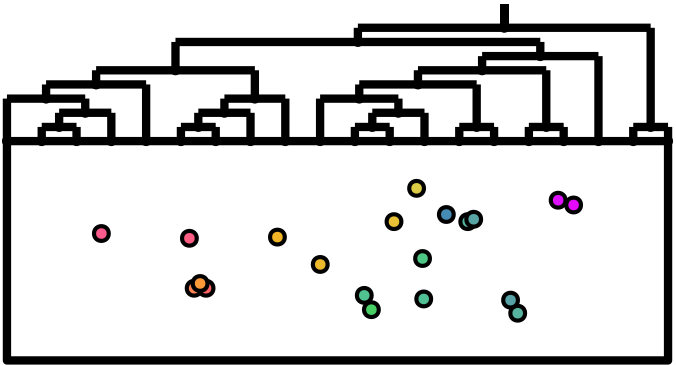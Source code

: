 <?xml version="1.0"?>
<!DOCTYPE ipe SYSTEM "ipe.dtd">
<ipe version="70218">
<ipestyle name="alpha-values">
<opacity name="255" value="1"/>
</ipestyle>
<ipestyle name="paper-size">
<layout paper="1000 1000" origin="0 0" frame="1000 1000"/>
</ipestyle>
<ipestyle name="marks">
<symbol name="mark/fdisk(sx)" transformations="translations">
<path fill="sym-stroke">
0.6 0 0 0.6 0 0 e
</path>
</symbol>
</ipestyle>
<page>
<layer name="alpha"/>
<view layers="alpha" active="alpha"/>
<path layer="alpha" matrix="17 0 0 17 243.667 209.707" stroke="0" pen="3" opacity="255" stroke-opacity="opaque">
0.770781 5.12091 m
14.7708 5.12091 l
14.7708 9.76574 l
0.770781 9.76574 l
0.770781 5.12091 l
h
</path>
<path matrix="17 0 0 17 243.667 209.707" stroke="0" pen="3" opacity="255" stroke-opacity="opaque">
11.3024 12.1657 m
11.3024 12.6657 l
</path>
<path matrix="17 0 0 17 243.667 209.707" stroke="0" pen="3" opacity="255" stroke-opacity="opaque">
11.3024 12.1657 m
11.3024 12.6657 l
</path>
<path matrix="17 0 0 17 243.667 209.707" stroke="0" pen="3" opacity="255" stroke-opacity="opaque">
1.50762 10.0657 m
2.24447 10.0657 l
</path>
<path matrix="17 0 0 17 243.667 209.707" stroke="0" pen="3" opacity="255" stroke-opacity="opaque">
1.50762 9.76574 m
1.50762 10.0657 l
</path>
<path matrix="17 0 0 17 243.667 209.707" stroke="0" pen="3" opacity="255" stroke-opacity="opaque">
2.24447 9.76574 m
2.24447 10.0657 l
</path>
<path matrix="17 0 0 17 243.667 209.707" stroke="0" pen="3" opacity="255" stroke-opacity="opaque">
11.3024 12.1657 m
11.3024 12.6657 l
</path>
<path matrix="17 0 0 17 243.667 209.707" stroke="0" pen="3" opacity="255" stroke-opacity="opaque">
11.3024 12.1657 m
11.3024 12.6657 l
</path>
<path matrix="17 0 0 17 243.667 209.707" stroke="0" pen="3" opacity="255" stroke-opacity="opaque">
1.87604 10.3657 m
2.98131 10.3657 l
</path>
<path matrix="17 0 0 17 243.667 209.707" stroke="0" pen="3" opacity="255" stroke-opacity="opaque">
1.87604 10.0657 m
1.87604 10.3657 l
</path>
<path matrix="17 0 0 17 243.667 209.707" stroke="0" pen="3" opacity="255" stroke-opacity="opaque">
2.98131 9.76574 m
2.98131 10.3657 l
</path>
<path matrix="17 0 0 17 243.667 209.707" stroke="0" pen="3" opacity="255" stroke-opacity="opaque">
11.3024 12.1657 m
11.3024 12.6657 l
</path>
<path matrix="17 0 0 17 243.667 209.707" stroke="0" pen="3" opacity="255" stroke-opacity="opaque">
11.3024 12.1657 m
11.3024 12.6657 l
</path>
<path matrix="17 0 0 17 243.667 209.707" stroke="0" pen="3" opacity="255" stroke-opacity="opaque">
2.42868 10.6657 m
0.770781 10.6657 l
</path>
<path matrix="17 0 0 17 243.667 209.707" stroke="0" pen="3" opacity="255" stroke-opacity="opaque">
2.42868 10.3657 m
2.42868 10.6657 l
</path>
<path matrix="17 0 0 17 243.667 209.707" stroke="0" pen="3" opacity="255" stroke-opacity="opaque">
0.770781 9.76574 m
0.770781 10.6657 l
</path>
<path matrix="17 0 0 17 243.667 209.707" stroke="0" pen="3" opacity="255" stroke-opacity="opaque">
11.3024 12.1657 m
11.3024 12.6657 l
</path>
<path matrix="17 0 0 17 243.667 209.707" stroke="0" pen="3" opacity="255" stroke-opacity="opaque">
11.3024 12.1657 m
11.3024 12.6657 l
</path>
<path matrix="17 0 0 17 243.667 209.707" stroke="0" pen="3" opacity="255" stroke-opacity="opaque">
1.59973 10.9657 m
3.71815 10.9657 l
</path>
<path matrix="17 0 0 17 243.667 209.707" stroke="0" pen="3" opacity="255" stroke-opacity="opaque">
1.59973 10.6657 m
1.59973 10.9657 l
</path>
<path matrix="17 0 0 17 243.667 209.707" stroke="0" pen="3" opacity="255" stroke-opacity="opaque">
3.71815 9.76574 m
3.71815 10.9657 l
</path>
<path matrix="17 0 0 17 243.667 209.707" stroke="0" pen="3" opacity="255" stroke-opacity="opaque">
11.3024 12.1657 m
11.3024 12.6657 l
</path>
<path matrix="17 0 0 17 243.667 209.707" stroke="0" pen="3" opacity="255" stroke-opacity="opaque">
11.3024 12.1657 m
11.3024 12.6657 l
</path>
<path matrix="17 0 0 17 243.667 209.707" stroke="0" pen="3" opacity="255" stroke-opacity="opaque">
11.3024 12.1657 m
11.3024 12.6657 l
</path>
<path matrix="17 0 0 17 243.667 209.707" stroke="0" pen="3" opacity="255" stroke-opacity="opaque">
4.45499 10.0657 m
5.19183 10.0657 l
</path>
<path matrix="17 0 0 17 243.667 209.707" stroke="0" pen="3" opacity="255" stroke-opacity="opaque">
4.45499 9.76574 m
4.45499 10.0657 l
</path>
<path matrix="17 0 0 17 243.667 209.707" stroke="0" pen="3" opacity="255" stroke-opacity="opaque">
5.19183 9.76574 m
5.19183 10.0657 l
</path>
<path matrix="17 0 0 17 243.667 209.707" stroke="0" pen="3" opacity="255" stroke-opacity="opaque">
11.3024 12.1657 m
11.3024 12.6657 l
</path>
<path matrix="17 0 0 17 243.667 209.707" stroke="0" pen="3" opacity="255" stroke-opacity="opaque">
11.3024 12.1657 m
11.3024 12.6657 l
</path>
<path matrix="17 0 0 17 243.667 209.707" stroke="0" pen="3" opacity="255" stroke-opacity="opaque">
4.82341 10.3657 m
5.92868 10.3657 l
</path>
<path matrix="17 0 0 17 243.667 209.707" stroke="0" pen="3" opacity="255" stroke-opacity="opaque">
4.82341 10.0657 m
4.82341 10.3657 l
</path>
<path matrix="17 0 0 17 243.667 209.707" stroke="0" pen="3" opacity="255" stroke-opacity="opaque">
5.92868 9.76574 m
5.92868 10.3657 l
</path>
<path matrix="17 0 0 17 243.667 209.707" stroke="0" pen="3" opacity="255" stroke-opacity="opaque">
11.3024 12.1657 m
11.3024 12.6657 l
</path>
<path matrix="17 0 0 17 243.667 209.707" stroke="0" pen="3" opacity="255" stroke-opacity="opaque">
11.3024 12.1657 m
11.3024 12.6657 l
</path>
<path matrix="17 0 0 17 243.667 209.707" stroke="0" pen="3" opacity="255" stroke-opacity="opaque">
5.37604 10.6657 m
6.66552 10.6657 l
</path>
<path matrix="17 0 0 17 243.667 209.707" stroke="0" pen="3" opacity="255" stroke-opacity="opaque">
5.37604 10.3657 m
5.37604 10.6657 l
</path>
<path matrix="17 0 0 17 243.667 209.707" stroke="0" pen="3" opacity="255" stroke-opacity="opaque">
6.66552 9.76574 m
6.66552 10.6657 l
</path>
<path matrix="17 0 0 17 243.667 209.707" stroke="0" pen="3" opacity="255" stroke-opacity="opaque">
11.3024 12.1657 m
11.3024 12.6657 l
</path>
<path matrix="17 0 0 17 243.667 209.707" stroke="0" pen="3" opacity="255" stroke-opacity="opaque">
2.65894 11.2657 m
6.02078 11.2657 l
</path>
<path matrix="17 0 0 17 243.667 209.707" stroke="0" pen="3" opacity="255" stroke-opacity="opaque">
2.65894 10.9657 m
2.65894 11.2657 l
</path>
<path matrix="17 0 0 17 243.667 209.707" stroke="0" pen="3" opacity="255" stroke-opacity="opaque">
6.02078 10.6657 m
6.02078 11.2657 l
</path>
<path matrix="17 0 0 17 243.667 209.707" stroke="0" pen="3" opacity="255" stroke-opacity="opaque">
11.3024 12.1657 m
11.3024 12.6657 l
</path>
<path matrix="17 0 0 17 243.667 209.707" stroke="0" pen="3" opacity="255" stroke-opacity="opaque">
11.3024 12.1657 m
11.3024 12.6657 l
</path>
<path matrix="17 0 0 17 243.667 209.707" stroke="0" pen="3" opacity="255" stroke-opacity="opaque">
11.3024 12.1657 m
11.3024 12.6657 l
</path>
<path matrix="17 0 0 17 243.667 209.707" stroke="0" pen="3" opacity="255" stroke-opacity="opaque">
11.3024 12.1657 m
11.3024 12.6657 l
</path>
<path matrix="17 0 0 17 243.667 209.707" stroke="0" pen="3" opacity="255" stroke-opacity="opaque">
11.3024 12.1657 m
11.3024 12.6657 l
</path>
<path matrix="17 0 0 17 243.667 209.707" stroke="0" pen="3" opacity="255" stroke-opacity="opaque">
8.1392 10.0657 m
8.87604 10.0657 l
</path>
<path matrix="17 0 0 17 243.667 209.707" stroke="0" pen="3" opacity="255" stroke-opacity="opaque">
8.1392 9.76574 m
8.1392 10.0657 l
</path>
<path matrix="17 0 0 17 243.667 209.707" stroke="0" pen="3" opacity="255" stroke-opacity="opaque">
8.87604 9.76574 m
8.87604 10.0657 l
</path>
<path matrix="17 0 0 17 243.667 209.707" stroke="0" pen="3" opacity="255" stroke-opacity="opaque">
11.3024 12.1657 m
11.3024 12.6657 l
</path>
<path matrix="17 0 0 17 243.667 209.707" stroke="0" pen="3" opacity="255" stroke-opacity="opaque">
9.61289 10.3657 m
8.50762 10.3657 l
</path>
<path matrix="17 0 0 17 243.667 209.707" stroke="0" pen="3" opacity="255" stroke-opacity="opaque">
9.61289 9.76574 m
9.61289 10.3657 l
</path>
<path matrix="17 0 0 17 243.667 209.707" stroke="0" pen="3" opacity="255" stroke-opacity="opaque">
8.50762 10.0657 m
8.50762 10.3657 l
</path>
<path matrix="17 0 0 17 243.667 209.707" stroke="0" pen="3" opacity="255" stroke-opacity="opaque">
11.3024 12.1657 m
11.3024 12.6657 l
</path>
<path matrix="17 0 0 17 243.667 209.707" stroke="0" pen="3" opacity="255" stroke-opacity="opaque">
7.40236 10.6657 m
9.06025 10.6657 l
</path>
<path matrix="17 0 0 17 243.667 209.707" stroke="0" pen="3" opacity="255" stroke-opacity="opaque">
7.40236 9.76574 m
7.40236 10.6657 l
</path>
<path matrix="17 0 0 17 243.667 209.707" stroke="0" pen="3" opacity="255" stroke-opacity="opaque">
9.06025 10.3657 m
9.06025 10.6657 l
</path>
<path matrix="17 0 0 17 243.667 209.707" stroke="0" pen="3" opacity="255" stroke-opacity="opaque">
11.3024 12.1657 m
11.3024 12.6657 l
</path>
<path matrix="17 0 0 17 243.667 209.707" stroke="0" pen="3" opacity="255" stroke-opacity="opaque">
11.3024 12.1657 m
11.3024 12.6657 l
</path>
<path matrix="17 0 0 17 243.667 209.707" stroke="0" pen="3" opacity="255" stroke-opacity="opaque">
11.3024 12.1657 m
11.3024 12.6657 l
</path>
<path matrix="17 0 0 17 243.667 209.707" stroke="0" pen="3" opacity="255" stroke-opacity="opaque">
10.3497 10.0657 m
11.0866 10.0657 l
</path>
<path matrix="17 0 0 17 243.667 209.707" stroke="0" pen="3" opacity="255" stroke-opacity="opaque">
10.3497 9.76574 m
10.3497 10.0657 l
</path>
<path matrix="17 0 0 17 243.667 209.707" stroke="0" pen="3" opacity="255" stroke-opacity="opaque">
11.0866 9.76574 m
11.0866 10.0657 l
</path>
<path matrix="17 0 0 17 243.667 209.707" stroke="0" pen="3" opacity="255" stroke-opacity="opaque">
11.3024 12.1657 m
11.3024 12.6657 l
</path>
<path matrix="17 0 0 17 243.667 209.707" stroke="0" pen="3" opacity="255" stroke-opacity="opaque">
8.23131 10.9657 m
10.7181 10.9657 l
</path>
<path matrix="17 0 0 17 243.667 209.707" stroke="0" pen="3" opacity="255" stroke-opacity="opaque">
8.23131 10.6657 m
8.23131 10.9657 l
</path>
<path matrix="17 0 0 17 243.667 209.707" stroke="0" pen="3" opacity="255" stroke-opacity="opaque">
10.7181 10.0657 m
10.7181 10.9657 l
</path>
<path matrix="17 0 0 17 243.667 209.707" stroke="0" pen="3" opacity="255" stroke-opacity="opaque">
11.3024 12.1657 m
11.3024 12.6657 l
</path>
<path matrix="17 0 0 17 243.667 209.707" stroke="0" pen="3" opacity="255" stroke-opacity="opaque">
11.3024 12.1657 m
11.3024 12.6657 l
</path>
<path matrix="17 0 0 17 243.667 209.707" stroke="0" pen="3" opacity="255" stroke-opacity="opaque">
11.3024 12.1657 m
11.3024 12.6657 l
</path>
<path matrix="17 0 0 17 243.667 209.707" stroke="0" pen="3" opacity="255" stroke-opacity="opaque">
11.8234 10.0657 m
12.5603 10.0657 l
</path>
<path matrix="17 0 0 17 243.667 209.707" stroke="0" pen="3" opacity="255" stroke-opacity="opaque">
11.8234 9.76574 m
11.8234 10.0657 l
</path>
<path matrix="17 0 0 17 243.667 209.707" stroke="0" pen="3" opacity="255" stroke-opacity="opaque">
12.5603 9.76574 m
12.5603 10.0657 l
</path>
<path matrix="17 0 0 17 243.667 209.707" stroke="0" pen="3" opacity="255" stroke-opacity="opaque">
11.3024 12.1657 m
11.3024 12.6657 l
</path>
<path matrix="17 0 0 17 243.667 209.707" stroke="0" pen="3" opacity="255" stroke-opacity="opaque">
9.47473 11.2657 m
12.1918 11.2657 l
</path>
<path matrix="17 0 0 17 243.667 209.707" stroke="0" pen="3" opacity="255" stroke-opacity="opaque">
9.47473 10.9657 m
9.47473 11.2657 l
</path>
<path matrix="17 0 0 17 243.667 209.707" stroke="0" pen="3" opacity="255" stroke-opacity="opaque">
12.1918 10.0657 m
12.1918 11.2657 l
</path>
<path matrix="17 0 0 17 243.667 209.707" stroke="0" pen="3" opacity="255" stroke-opacity="opaque">
11.3024 12.1657 m
11.3024 12.6657 l
</path>
<path matrix="17 0 0 17 243.667 209.707" stroke="0" pen="3" opacity="255" stroke-opacity="opaque">
11.3024 12.1657 m
11.3024 12.6657 l
</path>
<path matrix="17 0 0 17 243.667 209.707" stroke="0" pen="3" opacity="255" stroke-opacity="opaque">
10.8333 11.5657 m
13.2971 11.5657 l
</path>
<path matrix="17 0 0 17 243.667 209.707" stroke="0" pen="3" opacity="255" stroke-opacity="opaque">
10.8333 11.2657 m
10.8333 11.5657 l
</path>
<path matrix="17 0 0 17 243.667 209.707" stroke="0" pen="3" opacity="255" stroke-opacity="opaque">
13.2971 9.76574 m
13.2971 11.5657 l
</path>
<path matrix="17 0 0 17 243.667 209.707" stroke="0" pen="3" opacity="255" stroke-opacity="opaque">
11.3024 12.1657 m
11.3024 12.6657 l
</path>
<path matrix="17 0 0 17 243.667 209.707" stroke="0" pen="3" opacity="255" stroke-opacity="opaque">
4.33986 11.8657 m
12.0652 11.8657 l
</path>
<path matrix="17 0 0 17 243.667 209.707" stroke="0" pen="3" opacity="255" stroke-opacity="opaque">
4.33986 11.2657 m
4.33986 11.8657 l
</path>
<path matrix="17 0 0 17 243.667 209.707" stroke="0" pen="3" opacity="255" stroke-opacity="opaque">
12.0652 11.5657 m
12.0652 11.8657 l
</path>
<path matrix="17 0 0 17 243.667 209.707" stroke="0" pen="3" opacity="255" stroke-opacity="opaque">
11.3024 12.1657 m
11.3024 12.6657 l
</path>
<path matrix="17 0 0 17 243.667 209.707" stroke="0" pen="3" opacity="255" stroke-opacity="opaque">
11.3024 12.1657 m
11.3024 12.6657 l
</path>
<path matrix="17 0 0 17 243.667 209.707" stroke="0" pen="3" opacity="255" stroke-opacity="opaque">
11.3024 12.1657 m
11.3024 12.6657 l
</path>
<path matrix="17 0 0 17 243.667 209.707" stroke="0" pen="3" opacity="255" stroke-opacity="opaque">
14.0339 10.0657 m
14.7708 10.0657 l
</path>
<path matrix="17 0 0 17 243.667 209.707" stroke="0" pen="3" opacity="255" stroke-opacity="opaque">
14.0339 9.76574 m
14.0339 10.0657 l
</path>
<path matrix="17 0 0 17 243.667 209.707" stroke="0" pen="3" opacity="255" stroke-opacity="opaque">
14.7708 9.76574 m
14.7708 10.0657 l
</path>
<path matrix="17 0 0 17 243.667 209.707" stroke="0" pen="3" opacity="255" stroke-opacity="opaque">
11.3024 12.1657 m
11.3024 12.6657 l
</path>
<path matrix="17 0 0 17 243.667 209.707" stroke="0" pen="3" opacity="255" stroke-opacity="opaque">
8.20252 12.1657 m
14.4024 12.1657 l
</path>
<path matrix="17 0 0 17 243.667 209.707" stroke="0" pen="3" opacity="255" stroke-opacity="opaque">
8.20252 11.8657 m
8.20252 12.1657 l
</path>
<path matrix="17 0 0 17 243.667 209.707" stroke="0" pen="3" opacity="255" stroke-opacity="opaque">
14.4024 10.0657 m
14.4024 12.1657 l
</path>
<path matrix="17 0 0 17 243.667 209.707" stroke="0" pen="3" opacity="255" stroke-opacity="opaque">
11.3024 12.1657 m
11.3024 12.6657 l
</path>
<use matrix="17 0 0 17 243.667 209.707" name="mark/fdisk(sx)" pos="1.50762 9.76574" size="normal"/>
<use matrix="17 0 0 17 243.667 209.707" name="mark/fdisk(sx)" pos="2.24447 9.76574" size="normal"/>
<use matrix="17 0 0 17 243.667 209.707" name="mark/fdisk(sx)" pos="1.87604 10.0657" size="normal"/>
<use matrix="17 0 0 17 243.667 209.707" name="mark/fdisk(sx)" pos="2.98131 9.76574" size="normal"/>
<use matrix="17 0 0 17 243.667 209.707" name="mark/fdisk(sx)" pos="2.42868 10.3657" size="normal"/>
<use matrix="17 0 0 17 243.667 209.707" name="mark/fdisk(sx)" pos="0.770781 9.76574" size="normal"/>
<use matrix="17 0 0 17 243.667 209.707" name="mark/fdisk(sx)" pos="1.59973 10.6657" size="normal"/>
<use matrix="17 0 0 17 243.667 209.707" name="mark/fdisk(sx)" pos="3.71815 9.76574" size="normal"/>
<use matrix="17 0 0 17 243.667 209.707" name="mark/fdisk(sx)" pos="2.65894 10.9657" size="normal"/>
<use matrix="17 0 0 17 243.667 209.707" name="mark/fdisk(sx)" pos="4.45499 9.76574" size="normal"/>
<use matrix="17 0 0 17 243.667 209.707" name="mark/fdisk(sx)" pos="5.19183 9.76574" size="normal"/>
<use matrix="17 0 0 17 243.667 209.707" name="mark/fdisk(sx)" pos="4.82341 10.0657" size="normal"/>
<use matrix="17 0 0 17 243.667 209.707" name="mark/fdisk(sx)" pos="5.92868 9.76574" size="normal"/>
<use matrix="17 0 0 17 243.667 209.707" name="mark/fdisk(sx)" pos="5.37604 10.3657" size="normal"/>
<use matrix="17 0 0 17 243.667 209.707" name="mark/fdisk(sx)" pos="6.66552 9.76574" size="normal"/>
<use matrix="17 0 0 17 243.667 209.707" name="mark/fdisk(sx)" pos="6.02078 10.6657" size="normal"/>
<use matrix="17 0 0 17 243.667 209.707" name="mark/fdisk(sx)" pos="4.33986 11.2657" size="normal"/>
<use matrix="17 0 0 17 243.667 209.707" name="mark/fdisk(sx)" pos="7.40236 9.76574" size="normal"/>
<use matrix="17 0 0 17 243.667 209.707" name="mark/fdisk(sx)" pos="9.61289 9.76574" size="normal"/>
<use matrix="17 0 0 17 243.667 209.707" name="mark/fdisk(sx)" pos="8.1392 9.76574" size="normal"/>
<use matrix="17 0 0 17 243.667 209.707" name="mark/fdisk(sx)" pos="8.87604 9.76574" size="normal"/>
<use matrix="17 0 0 17 243.667 209.707" name="mark/fdisk(sx)" pos="8.50762 10.0657" size="normal"/>
<use matrix="17 0 0 17 243.667 209.707" name="mark/fdisk(sx)" pos="9.06025 10.3657" size="normal"/>
<use matrix="17 0 0 17 243.667 209.707" name="mark/fdisk(sx)" pos="8.23131 10.6657" size="normal"/>
<use matrix="17 0 0 17 243.667 209.707" name="mark/fdisk(sx)" pos="10.3497 9.76574" size="normal"/>
<use matrix="17 0 0 17 243.667 209.707" name="mark/fdisk(sx)" pos="11.0866 9.76574" size="normal"/>
<use matrix="17 0 0 17 243.667 209.707" name="mark/fdisk(sx)" pos="10.7181 10.0657" size="normal"/>
<use matrix="17 0 0 17 243.667 209.707" name="mark/fdisk(sx)" pos="9.47473 10.9657" size="normal"/>
<use matrix="17 0 0 17 243.667 209.707" name="mark/fdisk(sx)" pos="11.8234 9.76574" size="normal"/>
<use matrix="17 0 0 17 243.667 209.707" name="mark/fdisk(sx)" pos="12.5603 9.76574" size="normal"/>
<use matrix="17 0 0 17 243.667 209.707" name="mark/fdisk(sx)" pos="12.1918 10.0657" size="normal"/>
<use matrix="17 0 0 17 243.667 209.707" name="mark/fdisk(sx)" pos="10.8333 11.2657" size="normal"/>
<use matrix="17 0 0 17 243.667 209.707" name="mark/fdisk(sx)" pos="13.2971 9.76574" size="normal"/>
<use matrix="17 0 0 17 243.667 209.707" name="mark/fdisk(sx)" pos="12.0652 11.5657" size="normal"/>
<use matrix="17 0 0 17 243.667 209.707" name="mark/fdisk(sx)" pos="8.20252 11.8657" size="normal"/>
<use matrix="17 0 0 17 243.667 209.707" name="mark/fdisk(sx)" pos="14.0339 9.76574" size="normal"/>
<use matrix="17 0 0 17 243.667 209.707" name="mark/fdisk(sx)" pos="14.7708 9.76574" size="normal"/>
<use matrix="17 0 0 17 243.667 209.707" name="mark/fdisk(sx)" pos="14.4024 10.0657" size="normal"/>
<use matrix="17 0 0 17 243.667 209.707" name="mark/fdisk(sx)" pos="11.3024 12.1657" size="normal"/>
<path matrix="17 0 0 17 243.667 209.707" stroke="0" pen="3" opacity="255" stroke-opacity="opaque">
0.111803 0 0 0.111803 2.77078 7.80856 e
</path>
<path matrix="17 0 0 17 243.667 209.707" fill="1 0.352 0.549" opacity="255" stroke-opacity="opaque">
0.111803 0 0 0.111803 2.77078 7.80856 e
</path>
<path matrix="17 0 0 17 243.667 209.707" stroke="0" pen="3" opacity="255" stroke-opacity="opaque">
0.111803 0 0 0.111803 4.63476 7.70781 e
</path>
<path matrix="17 0 0 17 243.667 209.707" fill="1 0.364 0.505" opacity="255" stroke-opacity="opaque">
0.111803 0 0 0.111803 4.63476 7.70781 e
</path>
<path matrix="17 0 0 17 243.667 209.707" stroke="0" pen="3" opacity="255" stroke-opacity="opaque">
0.111803 0 0 0.111803 4.98741 6.64987 e
</path>
<path matrix="17 0 0 17 243.667 209.707" fill="1 0.384 0.392" opacity="255" stroke-opacity="opaque">
0.111803 0 0 0.111803 4.98741 6.64987 e
</path>
<path matrix="17 0 0 17 243.667 209.707" stroke="0" pen="3" opacity="255" stroke-opacity="opaque">
0.111803 0 0 0.111803 4.73552 6.64987 e
</path>
<path matrix="17 0 0 17 243.667 209.707" fill="1 0.513 0.329" opacity="255" stroke-opacity="opaque">
0.111803 0 0 0.111803 4.73552 6.64987 e
</path>
<path matrix="17 0 0 17 243.667 209.707" stroke="0" pen="3" opacity="255" stroke-opacity="opaque">
0.111803 0 0 0.111803 4.86146 6.75063 e
</path>
<path matrix="17 0 0 17 243.667 209.707" fill="1 0.603 0.223" opacity="255" stroke-opacity="opaque">
0.111803 0 0 0.111803 4.86146 6.75063 e
</path>
<path matrix="17 0 0 17 243.667 209.707" stroke="0" pen="3" opacity="255" stroke-opacity="opaque">
0.111803 0 0 0.111803 6.49874 7.733 e
</path>
<path matrix="17 0 0 17 243.667 209.707" fill="0.945 0.709 0.149" opacity="255" stroke-opacity="opaque">
0.111803 0 0 0.111803 6.49874 7.733 e
</path>
<path matrix="17 0 0 17 243.667 209.707" stroke="0" pen="3" opacity="255" stroke-opacity="opaque">
0.111803 0 0 0.111803 7.40554 7.15365 e
</path>
<path matrix="17 0 0 17 243.667 209.707" fill="0.929 0.725 0.172" opacity="255" stroke-opacity="opaque">
0.111803 0 0 0.111803 7.40554 7.15365 e
</path>
<path matrix="17 0 0 17 243.667 209.707" stroke="0" pen="3" opacity="255" stroke-opacity="opaque">
0.111803 0 0 0.111803 8.96725 8.06045 e
</path>
<path matrix="17 0 0 17 243.667 209.707" fill="0.905 0.752 0.211" opacity="255" stroke-opacity="opaque">
0.111803 0 0 0.111803 8.96725 8.06045 e
</path>
<path matrix="17 0 0 17 243.667 209.707" stroke="0" pen="3" opacity="255" stroke-opacity="opaque">
0.111803 0 0 0.111803 9.44584 8.76574 e
</path>
<path matrix="17 0 0 17 243.667 209.707" fill="0.862 0.796 0.266" opacity="255" stroke-opacity="opaque">
0.111803 0 0 0.111803 9.44584 8.76574 e
</path>
<path matrix="17 0 0 17 243.667 209.707" stroke="0" pen="3" opacity="255" stroke-opacity="opaque">
0.111803 0 0 0.111803 8.48866 6.19647 e
</path>
<path matrix="17 0 0 17 243.667 209.707" fill="0.282 0.811 0.392" opacity="255" stroke-opacity="opaque">
0.111803 0 0 0.111803 8.48866 6.19647 e
</path>
<path matrix="17 0 0 17 243.667 209.707" stroke="0" pen="3" opacity="255" stroke-opacity="opaque">
0.111803 0 0 0.111803 9.57179 7.2796 e
</path>
<path matrix="17 0 0 17 243.667 209.707" fill="0.305 0.78 0.521" opacity="255" stroke-opacity="opaque">
0.111803 0 0 0.111803 9.57179 7.2796 e
</path>
<path matrix="17 0 0 17 243.667 209.707" stroke="0" pen="3" opacity="255" stroke-opacity="opaque">
0.111803 0 0 0.111803 8.33753 6.49874 e
</path>
<path matrix="17 0 0 17 243.667 209.707" fill="0.313 0.76 0.564" opacity="255" stroke-opacity="opaque">
0.111803 0 0 0.111803 8.33753 6.49874 e
</path>
<path matrix="17 0 0 17 243.667 209.707" stroke="0" pen="3" opacity="255" stroke-opacity="opaque">
0.111803 0 0 0.111803 9.59698 6.42317 e
</path>
<path matrix="17 0 0 17 243.667 209.707" fill="0.317 0.749 0.58" opacity="255" stroke-opacity="opaque">
0.111803 0 0 0.111803 9.59698 6.42317 e
</path>
<path matrix="17 0 0 17 243.667 209.707" stroke="0" pen="3" opacity="255" stroke-opacity="opaque">
0.111803 0 0 0.111803 10.529 8.06045 e
</path>
<path matrix="17 0 0 17 243.667 209.707" fill="0.333 0.713 0.619" opacity="255" stroke-opacity="opaque">
0.111803 0 0 0.111803 10.529 8.06045 e
</path>
<path matrix="17 0 0 17 243.667 209.707" stroke="0" pen="3" opacity="255" stroke-opacity="opaque">
0.111803 0 0 0.111803 11.5869 6.12091 e
</path>
<path matrix="17 0 0 17 243.667 209.707" fill="0.337 0.701 0.627" opacity="255" stroke-opacity="opaque">
0.111803 0 0 0.111803 11.5869 6.12091 e
</path>
<path matrix="17 0 0 17 243.667 209.707" stroke="0" pen="3" opacity="255" stroke-opacity="opaque">
0.111803 0 0 0.111803 10.6549 8.11083 e
</path>
<path matrix="17 0 0 17 243.667 209.707" fill="0.345 0.643 0.647" opacity="255" stroke-opacity="opaque">
0.111803 0 0 0.111803 10.6549 8.11083 e
</path>
<path matrix="17 0 0 17 243.667 209.707" stroke="0" pen="3" opacity="255" stroke-opacity="opaque">
0.111803 0 0 0.111803 11.4358 6.39798 e
</path>
<path matrix="17 0 0 17 243.667 209.707" fill="0.341 0.635 0.65" opacity="255" stroke-opacity="opaque">
0.111803 0 0 0.111803 11.4358 6.39798 e
</path>
<path matrix="17 0 0 17 243.667 209.707" stroke="0" pen="3" opacity="255" stroke-opacity="opaque">
0.111803 0 0 0.111803 10.0756 8.21159 e
</path>
<path matrix="17 0 0 17 243.667 209.707" fill="0.274 0.545 0.701" opacity="255" stroke-opacity="opaque">
0.111803 0 0 0.111803 10.0756 8.21159 e
</path>
<path matrix="17 0 0 17 243.667 209.707" stroke="0" pen="3" opacity="255" stroke-opacity="opaque">
0.111803 0 0 0.111803 12.4433 8.51385 e
</path>
<path matrix="17 0 0 17 243.667 209.707" fill="0.866 0.07 1" opacity="255" stroke-opacity="opaque">
0.111803 0 0 0.111803 12.4433 8.51385 e
</path>
<path matrix="17 0 0 17 243.667 209.707" stroke="0" pen="3" opacity="255" stroke-opacity="opaque">
0.111803 0 0 0.111803 12.7708 8.4131 e
</path>
<path matrix="17 0 0 17 243.667 209.707" fill="0.894 0.039 0.988" opacity="255" stroke-opacity="opaque">
0.111803 0 0 0.111803 12.7708 8.4131 e
</path>
</page>
</ipe>
